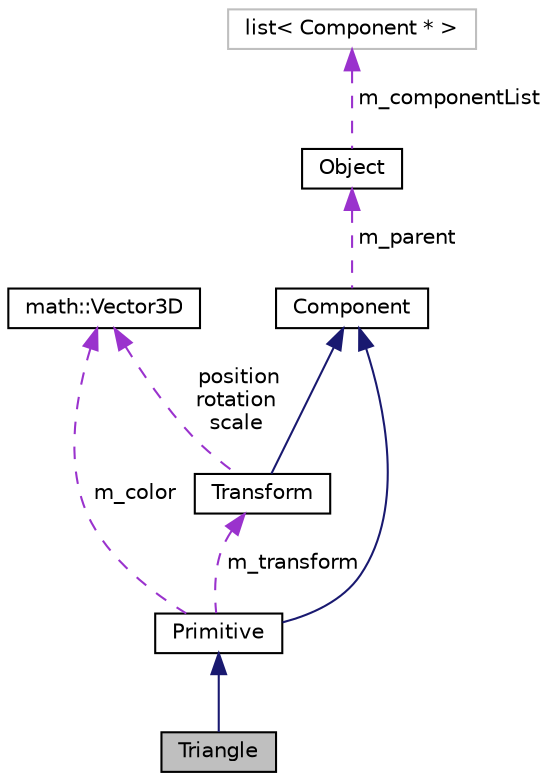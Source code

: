 digraph "Triangle"
{
 // LATEX_PDF_SIZE
  edge [fontname="Helvetica",fontsize="10",labelfontname="Helvetica",labelfontsize="10"];
  node [fontname="Helvetica",fontsize="10",shape=record];
  Node1 [label="Triangle",height=0.2,width=0.4,color="black", fillcolor="grey75", style="filled", fontcolor="black",tooltip="三角形を描画するクラス"];
  Node2 -> Node1 [dir="back",color="midnightblue",fontsize="10",style="solid",fontname="Helvetica"];
  Node2 [label="Primitive",height=0.2,width=0.4,color="black", fillcolor="white", style="filled",URL="$class_primitive.html",tooltip="Pointなどの親クラス"];
  Node3 -> Node2 [dir="back",color="midnightblue",fontsize="10",style="solid",fontname="Helvetica"];
  Node3 [label="Component",height=0.2,width=0.4,color="black", fillcolor="white", style="filled",URL="$class_component.html",tooltip="コンポーネントクラス(親クラス)"];
  Node4 -> Node3 [dir="back",color="darkorchid3",fontsize="10",style="dashed",label=" m_parent" ,fontname="Helvetica"];
  Node4 [label="Object",height=0.2,width=0.4,color="black", fillcolor="white", style="filled",URL="$class_object.html",tooltip="ゲームオブジェクト"];
  Node5 -> Node4 [dir="back",color="darkorchid3",fontsize="10",style="dashed",label=" m_componentList" ,fontname="Helvetica"];
  Node5 [label="list\< Component * \>",height=0.2,width=0.4,color="grey75", fillcolor="white", style="filled",tooltip=" "];
  Node6 -> Node2 [dir="back",color="darkorchid3",fontsize="10",style="dashed",label=" m_transform" ,fontname="Helvetica"];
  Node6 [label="Transform",height=0.2,width=0.4,color="black", fillcolor="white", style="filled",URL="$class_transform.html",tooltip="位置,回転,拡大率の情報クラス(コンポーネント)"];
  Node3 -> Node6 [dir="back",color="midnightblue",fontsize="10",style="solid",fontname="Helvetica"];
  Node7 -> Node6 [dir="back",color="darkorchid3",fontsize="10",style="dashed",label=" position\nrotation\nscale" ,fontname="Helvetica"];
  Node7 [label="math::Vector3D",height=0.2,width=0.4,color="black", fillcolor="white", style="filled",URL="$structmath_1_1_vector3_d.html",tooltip="positionなどに使おう"];
  Node7 -> Node2 [dir="back",color="darkorchid3",fontsize="10",style="dashed",label=" m_color" ,fontname="Helvetica"];
}
